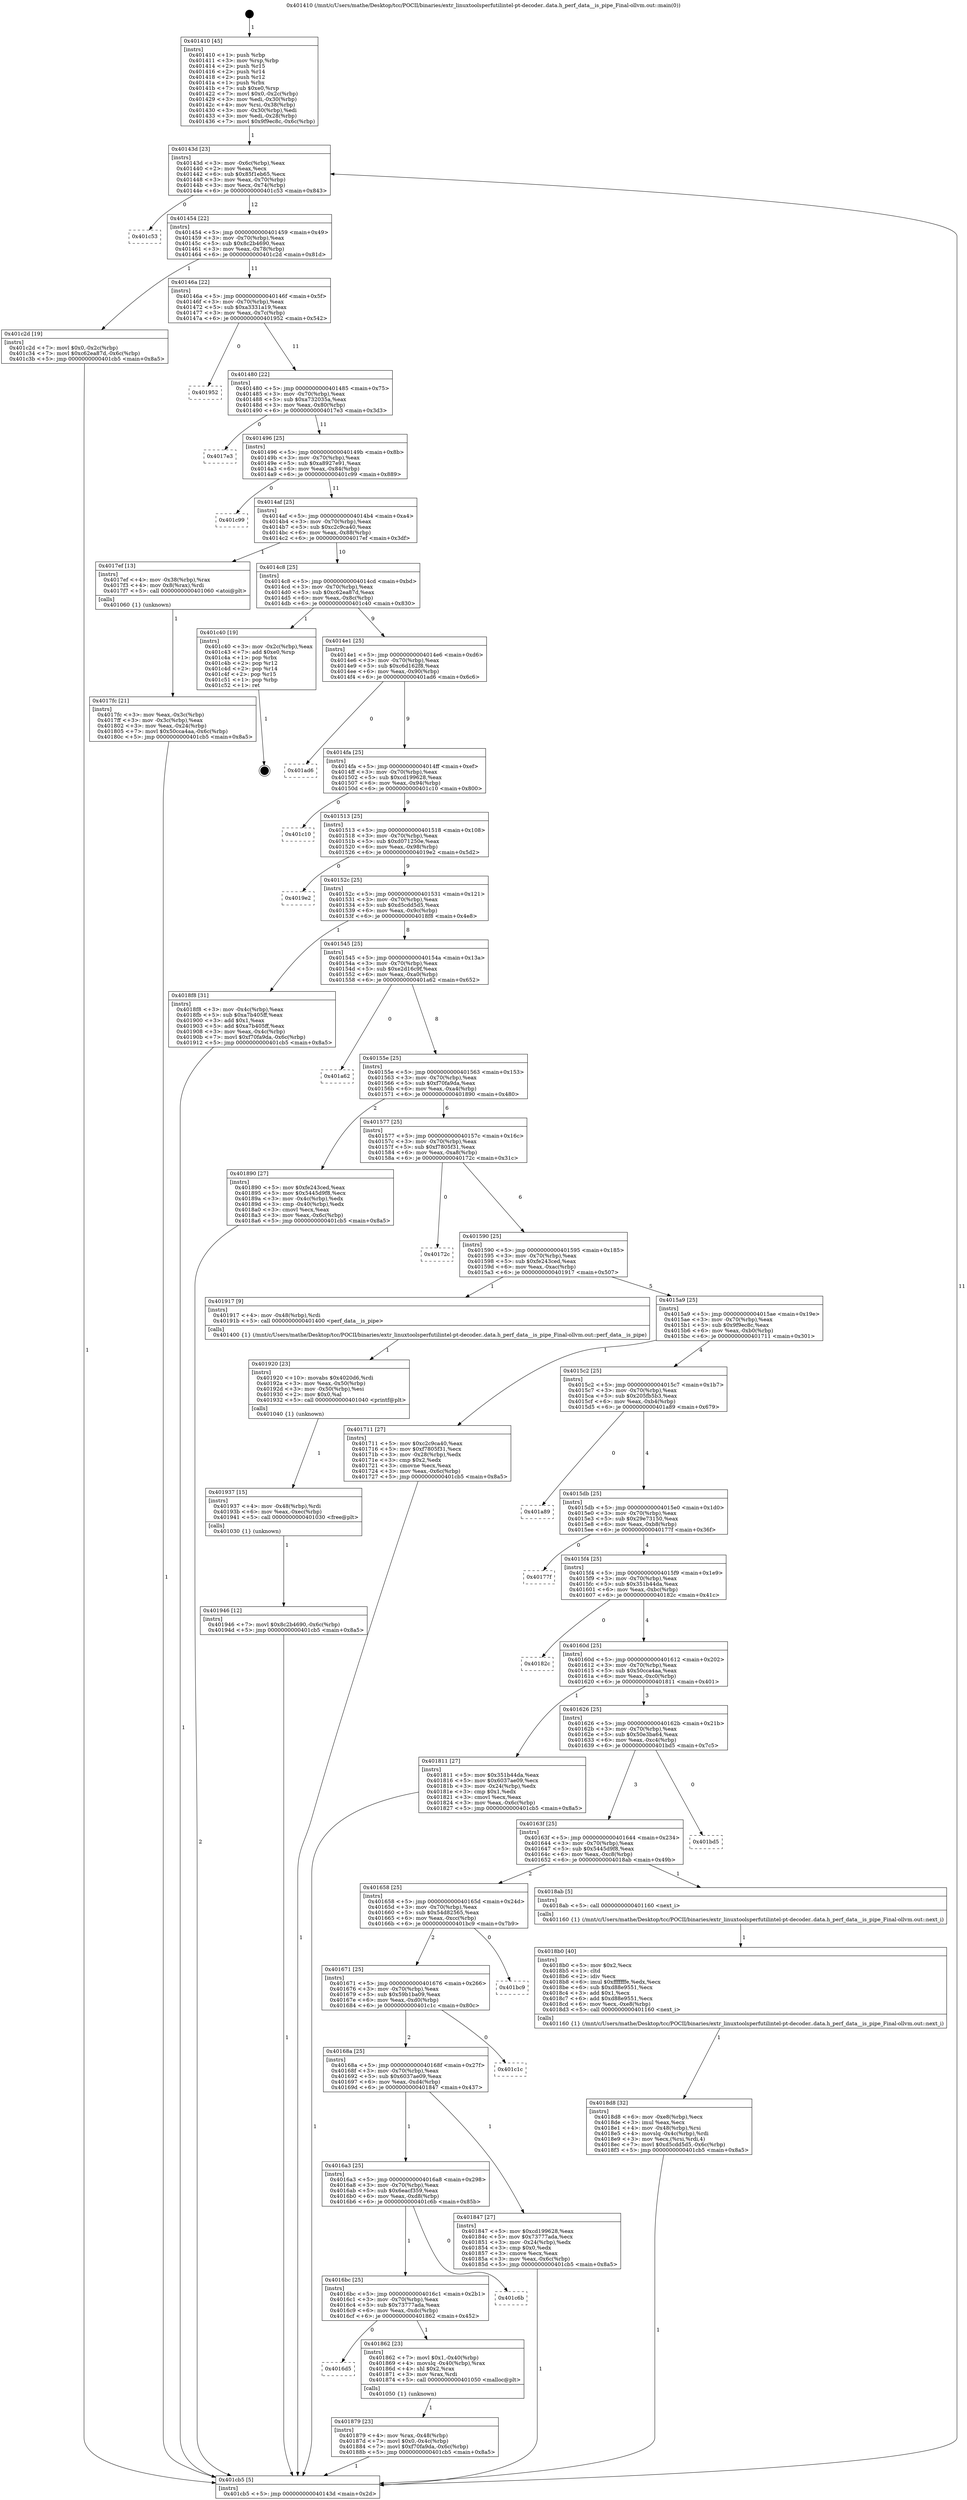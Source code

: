 digraph "0x401410" {
  label = "0x401410 (/mnt/c/Users/mathe/Desktop/tcc/POCII/binaries/extr_linuxtoolsperfutilintel-pt-decoder..data.h_perf_data__is_pipe_Final-ollvm.out::main(0))"
  labelloc = "t"
  node[shape=record]

  Entry [label="",width=0.3,height=0.3,shape=circle,fillcolor=black,style=filled]
  "0x40143d" [label="{
     0x40143d [23]\l
     | [instrs]\l
     &nbsp;&nbsp;0x40143d \<+3\>: mov -0x6c(%rbp),%eax\l
     &nbsp;&nbsp;0x401440 \<+2\>: mov %eax,%ecx\l
     &nbsp;&nbsp;0x401442 \<+6\>: sub $0x85f1eb65,%ecx\l
     &nbsp;&nbsp;0x401448 \<+3\>: mov %eax,-0x70(%rbp)\l
     &nbsp;&nbsp;0x40144b \<+3\>: mov %ecx,-0x74(%rbp)\l
     &nbsp;&nbsp;0x40144e \<+6\>: je 0000000000401c53 \<main+0x843\>\l
  }"]
  "0x401c53" [label="{
     0x401c53\l
  }", style=dashed]
  "0x401454" [label="{
     0x401454 [22]\l
     | [instrs]\l
     &nbsp;&nbsp;0x401454 \<+5\>: jmp 0000000000401459 \<main+0x49\>\l
     &nbsp;&nbsp;0x401459 \<+3\>: mov -0x70(%rbp),%eax\l
     &nbsp;&nbsp;0x40145c \<+5\>: sub $0x8c2b4690,%eax\l
     &nbsp;&nbsp;0x401461 \<+3\>: mov %eax,-0x78(%rbp)\l
     &nbsp;&nbsp;0x401464 \<+6\>: je 0000000000401c2d \<main+0x81d\>\l
  }"]
  Exit [label="",width=0.3,height=0.3,shape=circle,fillcolor=black,style=filled,peripheries=2]
  "0x401c2d" [label="{
     0x401c2d [19]\l
     | [instrs]\l
     &nbsp;&nbsp;0x401c2d \<+7\>: movl $0x0,-0x2c(%rbp)\l
     &nbsp;&nbsp;0x401c34 \<+7\>: movl $0xc62ea87d,-0x6c(%rbp)\l
     &nbsp;&nbsp;0x401c3b \<+5\>: jmp 0000000000401cb5 \<main+0x8a5\>\l
  }"]
  "0x40146a" [label="{
     0x40146a [22]\l
     | [instrs]\l
     &nbsp;&nbsp;0x40146a \<+5\>: jmp 000000000040146f \<main+0x5f\>\l
     &nbsp;&nbsp;0x40146f \<+3\>: mov -0x70(%rbp),%eax\l
     &nbsp;&nbsp;0x401472 \<+5\>: sub $0xa3331a19,%eax\l
     &nbsp;&nbsp;0x401477 \<+3\>: mov %eax,-0x7c(%rbp)\l
     &nbsp;&nbsp;0x40147a \<+6\>: je 0000000000401952 \<main+0x542\>\l
  }"]
  "0x401946" [label="{
     0x401946 [12]\l
     | [instrs]\l
     &nbsp;&nbsp;0x401946 \<+7\>: movl $0x8c2b4690,-0x6c(%rbp)\l
     &nbsp;&nbsp;0x40194d \<+5\>: jmp 0000000000401cb5 \<main+0x8a5\>\l
  }"]
  "0x401952" [label="{
     0x401952\l
  }", style=dashed]
  "0x401480" [label="{
     0x401480 [22]\l
     | [instrs]\l
     &nbsp;&nbsp;0x401480 \<+5\>: jmp 0000000000401485 \<main+0x75\>\l
     &nbsp;&nbsp;0x401485 \<+3\>: mov -0x70(%rbp),%eax\l
     &nbsp;&nbsp;0x401488 \<+5\>: sub $0xa732035a,%eax\l
     &nbsp;&nbsp;0x40148d \<+3\>: mov %eax,-0x80(%rbp)\l
     &nbsp;&nbsp;0x401490 \<+6\>: je 00000000004017e3 \<main+0x3d3\>\l
  }"]
  "0x401937" [label="{
     0x401937 [15]\l
     | [instrs]\l
     &nbsp;&nbsp;0x401937 \<+4\>: mov -0x48(%rbp),%rdi\l
     &nbsp;&nbsp;0x40193b \<+6\>: mov %eax,-0xec(%rbp)\l
     &nbsp;&nbsp;0x401941 \<+5\>: call 0000000000401030 \<free@plt\>\l
     | [calls]\l
     &nbsp;&nbsp;0x401030 \{1\} (unknown)\l
  }"]
  "0x4017e3" [label="{
     0x4017e3\l
  }", style=dashed]
  "0x401496" [label="{
     0x401496 [25]\l
     | [instrs]\l
     &nbsp;&nbsp;0x401496 \<+5\>: jmp 000000000040149b \<main+0x8b\>\l
     &nbsp;&nbsp;0x40149b \<+3\>: mov -0x70(%rbp),%eax\l
     &nbsp;&nbsp;0x40149e \<+5\>: sub $0xa8927e91,%eax\l
     &nbsp;&nbsp;0x4014a3 \<+6\>: mov %eax,-0x84(%rbp)\l
     &nbsp;&nbsp;0x4014a9 \<+6\>: je 0000000000401c99 \<main+0x889\>\l
  }"]
  "0x401920" [label="{
     0x401920 [23]\l
     | [instrs]\l
     &nbsp;&nbsp;0x401920 \<+10\>: movabs $0x4020d6,%rdi\l
     &nbsp;&nbsp;0x40192a \<+3\>: mov %eax,-0x50(%rbp)\l
     &nbsp;&nbsp;0x40192d \<+3\>: mov -0x50(%rbp),%esi\l
     &nbsp;&nbsp;0x401930 \<+2\>: mov $0x0,%al\l
     &nbsp;&nbsp;0x401932 \<+5\>: call 0000000000401040 \<printf@plt\>\l
     | [calls]\l
     &nbsp;&nbsp;0x401040 \{1\} (unknown)\l
  }"]
  "0x401c99" [label="{
     0x401c99\l
  }", style=dashed]
  "0x4014af" [label="{
     0x4014af [25]\l
     | [instrs]\l
     &nbsp;&nbsp;0x4014af \<+5\>: jmp 00000000004014b4 \<main+0xa4\>\l
     &nbsp;&nbsp;0x4014b4 \<+3\>: mov -0x70(%rbp),%eax\l
     &nbsp;&nbsp;0x4014b7 \<+5\>: sub $0xc2c9ca40,%eax\l
     &nbsp;&nbsp;0x4014bc \<+6\>: mov %eax,-0x88(%rbp)\l
     &nbsp;&nbsp;0x4014c2 \<+6\>: je 00000000004017ef \<main+0x3df\>\l
  }"]
  "0x4018d8" [label="{
     0x4018d8 [32]\l
     | [instrs]\l
     &nbsp;&nbsp;0x4018d8 \<+6\>: mov -0xe8(%rbp),%ecx\l
     &nbsp;&nbsp;0x4018de \<+3\>: imul %eax,%ecx\l
     &nbsp;&nbsp;0x4018e1 \<+4\>: mov -0x48(%rbp),%rsi\l
     &nbsp;&nbsp;0x4018e5 \<+4\>: movslq -0x4c(%rbp),%rdi\l
     &nbsp;&nbsp;0x4018e9 \<+3\>: mov %ecx,(%rsi,%rdi,4)\l
     &nbsp;&nbsp;0x4018ec \<+7\>: movl $0xd5cdd5d5,-0x6c(%rbp)\l
     &nbsp;&nbsp;0x4018f3 \<+5\>: jmp 0000000000401cb5 \<main+0x8a5\>\l
  }"]
  "0x4017ef" [label="{
     0x4017ef [13]\l
     | [instrs]\l
     &nbsp;&nbsp;0x4017ef \<+4\>: mov -0x38(%rbp),%rax\l
     &nbsp;&nbsp;0x4017f3 \<+4\>: mov 0x8(%rax),%rdi\l
     &nbsp;&nbsp;0x4017f7 \<+5\>: call 0000000000401060 \<atoi@plt\>\l
     | [calls]\l
     &nbsp;&nbsp;0x401060 \{1\} (unknown)\l
  }"]
  "0x4014c8" [label="{
     0x4014c8 [25]\l
     | [instrs]\l
     &nbsp;&nbsp;0x4014c8 \<+5\>: jmp 00000000004014cd \<main+0xbd\>\l
     &nbsp;&nbsp;0x4014cd \<+3\>: mov -0x70(%rbp),%eax\l
     &nbsp;&nbsp;0x4014d0 \<+5\>: sub $0xc62ea87d,%eax\l
     &nbsp;&nbsp;0x4014d5 \<+6\>: mov %eax,-0x8c(%rbp)\l
     &nbsp;&nbsp;0x4014db \<+6\>: je 0000000000401c40 \<main+0x830\>\l
  }"]
  "0x4018b0" [label="{
     0x4018b0 [40]\l
     | [instrs]\l
     &nbsp;&nbsp;0x4018b0 \<+5\>: mov $0x2,%ecx\l
     &nbsp;&nbsp;0x4018b5 \<+1\>: cltd\l
     &nbsp;&nbsp;0x4018b6 \<+2\>: idiv %ecx\l
     &nbsp;&nbsp;0x4018b8 \<+6\>: imul $0xfffffffe,%edx,%ecx\l
     &nbsp;&nbsp;0x4018be \<+6\>: sub $0xd88e9551,%ecx\l
     &nbsp;&nbsp;0x4018c4 \<+3\>: add $0x1,%ecx\l
     &nbsp;&nbsp;0x4018c7 \<+6\>: add $0xd88e9551,%ecx\l
     &nbsp;&nbsp;0x4018cd \<+6\>: mov %ecx,-0xe8(%rbp)\l
     &nbsp;&nbsp;0x4018d3 \<+5\>: call 0000000000401160 \<next_i\>\l
     | [calls]\l
     &nbsp;&nbsp;0x401160 \{1\} (/mnt/c/Users/mathe/Desktop/tcc/POCII/binaries/extr_linuxtoolsperfutilintel-pt-decoder..data.h_perf_data__is_pipe_Final-ollvm.out::next_i)\l
  }"]
  "0x401c40" [label="{
     0x401c40 [19]\l
     | [instrs]\l
     &nbsp;&nbsp;0x401c40 \<+3\>: mov -0x2c(%rbp),%eax\l
     &nbsp;&nbsp;0x401c43 \<+7\>: add $0xe0,%rsp\l
     &nbsp;&nbsp;0x401c4a \<+1\>: pop %rbx\l
     &nbsp;&nbsp;0x401c4b \<+2\>: pop %r12\l
     &nbsp;&nbsp;0x401c4d \<+2\>: pop %r14\l
     &nbsp;&nbsp;0x401c4f \<+2\>: pop %r15\l
     &nbsp;&nbsp;0x401c51 \<+1\>: pop %rbp\l
     &nbsp;&nbsp;0x401c52 \<+1\>: ret\l
  }"]
  "0x4014e1" [label="{
     0x4014e1 [25]\l
     | [instrs]\l
     &nbsp;&nbsp;0x4014e1 \<+5\>: jmp 00000000004014e6 \<main+0xd6\>\l
     &nbsp;&nbsp;0x4014e6 \<+3\>: mov -0x70(%rbp),%eax\l
     &nbsp;&nbsp;0x4014e9 \<+5\>: sub $0xc6d162f8,%eax\l
     &nbsp;&nbsp;0x4014ee \<+6\>: mov %eax,-0x90(%rbp)\l
     &nbsp;&nbsp;0x4014f4 \<+6\>: je 0000000000401ad6 \<main+0x6c6\>\l
  }"]
  "0x401879" [label="{
     0x401879 [23]\l
     | [instrs]\l
     &nbsp;&nbsp;0x401879 \<+4\>: mov %rax,-0x48(%rbp)\l
     &nbsp;&nbsp;0x40187d \<+7\>: movl $0x0,-0x4c(%rbp)\l
     &nbsp;&nbsp;0x401884 \<+7\>: movl $0xf70fa9da,-0x6c(%rbp)\l
     &nbsp;&nbsp;0x40188b \<+5\>: jmp 0000000000401cb5 \<main+0x8a5\>\l
  }"]
  "0x401ad6" [label="{
     0x401ad6\l
  }", style=dashed]
  "0x4014fa" [label="{
     0x4014fa [25]\l
     | [instrs]\l
     &nbsp;&nbsp;0x4014fa \<+5\>: jmp 00000000004014ff \<main+0xef\>\l
     &nbsp;&nbsp;0x4014ff \<+3\>: mov -0x70(%rbp),%eax\l
     &nbsp;&nbsp;0x401502 \<+5\>: sub $0xcd199628,%eax\l
     &nbsp;&nbsp;0x401507 \<+6\>: mov %eax,-0x94(%rbp)\l
     &nbsp;&nbsp;0x40150d \<+6\>: je 0000000000401c10 \<main+0x800\>\l
  }"]
  "0x4016d5" [label="{
     0x4016d5\l
  }", style=dashed]
  "0x401c10" [label="{
     0x401c10\l
  }", style=dashed]
  "0x401513" [label="{
     0x401513 [25]\l
     | [instrs]\l
     &nbsp;&nbsp;0x401513 \<+5\>: jmp 0000000000401518 \<main+0x108\>\l
     &nbsp;&nbsp;0x401518 \<+3\>: mov -0x70(%rbp),%eax\l
     &nbsp;&nbsp;0x40151b \<+5\>: sub $0xd071250e,%eax\l
     &nbsp;&nbsp;0x401520 \<+6\>: mov %eax,-0x98(%rbp)\l
     &nbsp;&nbsp;0x401526 \<+6\>: je 00000000004019e2 \<main+0x5d2\>\l
  }"]
  "0x401862" [label="{
     0x401862 [23]\l
     | [instrs]\l
     &nbsp;&nbsp;0x401862 \<+7\>: movl $0x1,-0x40(%rbp)\l
     &nbsp;&nbsp;0x401869 \<+4\>: movslq -0x40(%rbp),%rax\l
     &nbsp;&nbsp;0x40186d \<+4\>: shl $0x2,%rax\l
     &nbsp;&nbsp;0x401871 \<+3\>: mov %rax,%rdi\l
     &nbsp;&nbsp;0x401874 \<+5\>: call 0000000000401050 \<malloc@plt\>\l
     | [calls]\l
     &nbsp;&nbsp;0x401050 \{1\} (unknown)\l
  }"]
  "0x4019e2" [label="{
     0x4019e2\l
  }", style=dashed]
  "0x40152c" [label="{
     0x40152c [25]\l
     | [instrs]\l
     &nbsp;&nbsp;0x40152c \<+5\>: jmp 0000000000401531 \<main+0x121\>\l
     &nbsp;&nbsp;0x401531 \<+3\>: mov -0x70(%rbp),%eax\l
     &nbsp;&nbsp;0x401534 \<+5\>: sub $0xd5cdd5d5,%eax\l
     &nbsp;&nbsp;0x401539 \<+6\>: mov %eax,-0x9c(%rbp)\l
     &nbsp;&nbsp;0x40153f \<+6\>: je 00000000004018f8 \<main+0x4e8\>\l
  }"]
  "0x4016bc" [label="{
     0x4016bc [25]\l
     | [instrs]\l
     &nbsp;&nbsp;0x4016bc \<+5\>: jmp 00000000004016c1 \<main+0x2b1\>\l
     &nbsp;&nbsp;0x4016c1 \<+3\>: mov -0x70(%rbp),%eax\l
     &nbsp;&nbsp;0x4016c4 \<+5\>: sub $0x73777ada,%eax\l
     &nbsp;&nbsp;0x4016c9 \<+6\>: mov %eax,-0xdc(%rbp)\l
     &nbsp;&nbsp;0x4016cf \<+6\>: je 0000000000401862 \<main+0x452\>\l
  }"]
  "0x4018f8" [label="{
     0x4018f8 [31]\l
     | [instrs]\l
     &nbsp;&nbsp;0x4018f8 \<+3\>: mov -0x4c(%rbp),%eax\l
     &nbsp;&nbsp;0x4018fb \<+5\>: sub $0xa7b405ff,%eax\l
     &nbsp;&nbsp;0x401900 \<+3\>: add $0x1,%eax\l
     &nbsp;&nbsp;0x401903 \<+5\>: add $0xa7b405ff,%eax\l
     &nbsp;&nbsp;0x401908 \<+3\>: mov %eax,-0x4c(%rbp)\l
     &nbsp;&nbsp;0x40190b \<+7\>: movl $0xf70fa9da,-0x6c(%rbp)\l
     &nbsp;&nbsp;0x401912 \<+5\>: jmp 0000000000401cb5 \<main+0x8a5\>\l
  }"]
  "0x401545" [label="{
     0x401545 [25]\l
     | [instrs]\l
     &nbsp;&nbsp;0x401545 \<+5\>: jmp 000000000040154a \<main+0x13a\>\l
     &nbsp;&nbsp;0x40154a \<+3\>: mov -0x70(%rbp),%eax\l
     &nbsp;&nbsp;0x40154d \<+5\>: sub $0xe2d16c9f,%eax\l
     &nbsp;&nbsp;0x401552 \<+6\>: mov %eax,-0xa0(%rbp)\l
     &nbsp;&nbsp;0x401558 \<+6\>: je 0000000000401a62 \<main+0x652\>\l
  }"]
  "0x401c6b" [label="{
     0x401c6b\l
  }", style=dashed]
  "0x401a62" [label="{
     0x401a62\l
  }", style=dashed]
  "0x40155e" [label="{
     0x40155e [25]\l
     | [instrs]\l
     &nbsp;&nbsp;0x40155e \<+5\>: jmp 0000000000401563 \<main+0x153\>\l
     &nbsp;&nbsp;0x401563 \<+3\>: mov -0x70(%rbp),%eax\l
     &nbsp;&nbsp;0x401566 \<+5\>: sub $0xf70fa9da,%eax\l
     &nbsp;&nbsp;0x40156b \<+6\>: mov %eax,-0xa4(%rbp)\l
     &nbsp;&nbsp;0x401571 \<+6\>: je 0000000000401890 \<main+0x480\>\l
  }"]
  "0x4016a3" [label="{
     0x4016a3 [25]\l
     | [instrs]\l
     &nbsp;&nbsp;0x4016a3 \<+5\>: jmp 00000000004016a8 \<main+0x298\>\l
     &nbsp;&nbsp;0x4016a8 \<+3\>: mov -0x70(%rbp),%eax\l
     &nbsp;&nbsp;0x4016ab \<+5\>: sub $0x6eacf359,%eax\l
     &nbsp;&nbsp;0x4016b0 \<+6\>: mov %eax,-0xd8(%rbp)\l
     &nbsp;&nbsp;0x4016b6 \<+6\>: je 0000000000401c6b \<main+0x85b\>\l
  }"]
  "0x401890" [label="{
     0x401890 [27]\l
     | [instrs]\l
     &nbsp;&nbsp;0x401890 \<+5\>: mov $0xfe243ced,%eax\l
     &nbsp;&nbsp;0x401895 \<+5\>: mov $0x5445d9f8,%ecx\l
     &nbsp;&nbsp;0x40189a \<+3\>: mov -0x4c(%rbp),%edx\l
     &nbsp;&nbsp;0x40189d \<+3\>: cmp -0x40(%rbp),%edx\l
     &nbsp;&nbsp;0x4018a0 \<+3\>: cmovl %ecx,%eax\l
     &nbsp;&nbsp;0x4018a3 \<+3\>: mov %eax,-0x6c(%rbp)\l
     &nbsp;&nbsp;0x4018a6 \<+5\>: jmp 0000000000401cb5 \<main+0x8a5\>\l
  }"]
  "0x401577" [label="{
     0x401577 [25]\l
     | [instrs]\l
     &nbsp;&nbsp;0x401577 \<+5\>: jmp 000000000040157c \<main+0x16c\>\l
     &nbsp;&nbsp;0x40157c \<+3\>: mov -0x70(%rbp),%eax\l
     &nbsp;&nbsp;0x40157f \<+5\>: sub $0xf7805f31,%eax\l
     &nbsp;&nbsp;0x401584 \<+6\>: mov %eax,-0xa8(%rbp)\l
     &nbsp;&nbsp;0x40158a \<+6\>: je 000000000040172c \<main+0x31c\>\l
  }"]
  "0x401847" [label="{
     0x401847 [27]\l
     | [instrs]\l
     &nbsp;&nbsp;0x401847 \<+5\>: mov $0xcd199628,%eax\l
     &nbsp;&nbsp;0x40184c \<+5\>: mov $0x73777ada,%ecx\l
     &nbsp;&nbsp;0x401851 \<+3\>: mov -0x24(%rbp),%edx\l
     &nbsp;&nbsp;0x401854 \<+3\>: cmp $0x0,%edx\l
     &nbsp;&nbsp;0x401857 \<+3\>: cmove %ecx,%eax\l
     &nbsp;&nbsp;0x40185a \<+3\>: mov %eax,-0x6c(%rbp)\l
     &nbsp;&nbsp;0x40185d \<+5\>: jmp 0000000000401cb5 \<main+0x8a5\>\l
  }"]
  "0x40172c" [label="{
     0x40172c\l
  }", style=dashed]
  "0x401590" [label="{
     0x401590 [25]\l
     | [instrs]\l
     &nbsp;&nbsp;0x401590 \<+5\>: jmp 0000000000401595 \<main+0x185\>\l
     &nbsp;&nbsp;0x401595 \<+3\>: mov -0x70(%rbp),%eax\l
     &nbsp;&nbsp;0x401598 \<+5\>: sub $0xfe243ced,%eax\l
     &nbsp;&nbsp;0x40159d \<+6\>: mov %eax,-0xac(%rbp)\l
     &nbsp;&nbsp;0x4015a3 \<+6\>: je 0000000000401917 \<main+0x507\>\l
  }"]
  "0x40168a" [label="{
     0x40168a [25]\l
     | [instrs]\l
     &nbsp;&nbsp;0x40168a \<+5\>: jmp 000000000040168f \<main+0x27f\>\l
     &nbsp;&nbsp;0x40168f \<+3\>: mov -0x70(%rbp),%eax\l
     &nbsp;&nbsp;0x401692 \<+5\>: sub $0x6037ae09,%eax\l
     &nbsp;&nbsp;0x401697 \<+6\>: mov %eax,-0xd4(%rbp)\l
     &nbsp;&nbsp;0x40169d \<+6\>: je 0000000000401847 \<main+0x437\>\l
  }"]
  "0x401917" [label="{
     0x401917 [9]\l
     | [instrs]\l
     &nbsp;&nbsp;0x401917 \<+4\>: mov -0x48(%rbp),%rdi\l
     &nbsp;&nbsp;0x40191b \<+5\>: call 0000000000401400 \<perf_data__is_pipe\>\l
     | [calls]\l
     &nbsp;&nbsp;0x401400 \{1\} (/mnt/c/Users/mathe/Desktop/tcc/POCII/binaries/extr_linuxtoolsperfutilintel-pt-decoder..data.h_perf_data__is_pipe_Final-ollvm.out::perf_data__is_pipe)\l
  }"]
  "0x4015a9" [label="{
     0x4015a9 [25]\l
     | [instrs]\l
     &nbsp;&nbsp;0x4015a9 \<+5\>: jmp 00000000004015ae \<main+0x19e\>\l
     &nbsp;&nbsp;0x4015ae \<+3\>: mov -0x70(%rbp),%eax\l
     &nbsp;&nbsp;0x4015b1 \<+5\>: sub $0x9f9ec8c,%eax\l
     &nbsp;&nbsp;0x4015b6 \<+6\>: mov %eax,-0xb0(%rbp)\l
     &nbsp;&nbsp;0x4015bc \<+6\>: je 0000000000401711 \<main+0x301\>\l
  }"]
  "0x401c1c" [label="{
     0x401c1c\l
  }", style=dashed]
  "0x401711" [label="{
     0x401711 [27]\l
     | [instrs]\l
     &nbsp;&nbsp;0x401711 \<+5\>: mov $0xc2c9ca40,%eax\l
     &nbsp;&nbsp;0x401716 \<+5\>: mov $0xf7805f31,%ecx\l
     &nbsp;&nbsp;0x40171b \<+3\>: mov -0x28(%rbp),%edx\l
     &nbsp;&nbsp;0x40171e \<+3\>: cmp $0x2,%edx\l
     &nbsp;&nbsp;0x401721 \<+3\>: cmovne %ecx,%eax\l
     &nbsp;&nbsp;0x401724 \<+3\>: mov %eax,-0x6c(%rbp)\l
     &nbsp;&nbsp;0x401727 \<+5\>: jmp 0000000000401cb5 \<main+0x8a5\>\l
  }"]
  "0x4015c2" [label="{
     0x4015c2 [25]\l
     | [instrs]\l
     &nbsp;&nbsp;0x4015c2 \<+5\>: jmp 00000000004015c7 \<main+0x1b7\>\l
     &nbsp;&nbsp;0x4015c7 \<+3\>: mov -0x70(%rbp),%eax\l
     &nbsp;&nbsp;0x4015ca \<+5\>: sub $0x205fb5b3,%eax\l
     &nbsp;&nbsp;0x4015cf \<+6\>: mov %eax,-0xb4(%rbp)\l
     &nbsp;&nbsp;0x4015d5 \<+6\>: je 0000000000401a89 \<main+0x679\>\l
  }"]
  "0x401cb5" [label="{
     0x401cb5 [5]\l
     | [instrs]\l
     &nbsp;&nbsp;0x401cb5 \<+5\>: jmp 000000000040143d \<main+0x2d\>\l
  }"]
  "0x401410" [label="{
     0x401410 [45]\l
     | [instrs]\l
     &nbsp;&nbsp;0x401410 \<+1\>: push %rbp\l
     &nbsp;&nbsp;0x401411 \<+3\>: mov %rsp,%rbp\l
     &nbsp;&nbsp;0x401414 \<+2\>: push %r15\l
     &nbsp;&nbsp;0x401416 \<+2\>: push %r14\l
     &nbsp;&nbsp;0x401418 \<+2\>: push %r12\l
     &nbsp;&nbsp;0x40141a \<+1\>: push %rbx\l
     &nbsp;&nbsp;0x40141b \<+7\>: sub $0xe0,%rsp\l
     &nbsp;&nbsp;0x401422 \<+7\>: movl $0x0,-0x2c(%rbp)\l
     &nbsp;&nbsp;0x401429 \<+3\>: mov %edi,-0x30(%rbp)\l
     &nbsp;&nbsp;0x40142c \<+4\>: mov %rsi,-0x38(%rbp)\l
     &nbsp;&nbsp;0x401430 \<+3\>: mov -0x30(%rbp),%edi\l
     &nbsp;&nbsp;0x401433 \<+3\>: mov %edi,-0x28(%rbp)\l
     &nbsp;&nbsp;0x401436 \<+7\>: movl $0x9f9ec8c,-0x6c(%rbp)\l
  }"]
  "0x4017fc" [label="{
     0x4017fc [21]\l
     | [instrs]\l
     &nbsp;&nbsp;0x4017fc \<+3\>: mov %eax,-0x3c(%rbp)\l
     &nbsp;&nbsp;0x4017ff \<+3\>: mov -0x3c(%rbp),%eax\l
     &nbsp;&nbsp;0x401802 \<+3\>: mov %eax,-0x24(%rbp)\l
     &nbsp;&nbsp;0x401805 \<+7\>: movl $0x50cca4aa,-0x6c(%rbp)\l
     &nbsp;&nbsp;0x40180c \<+5\>: jmp 0000000000401cb5 \<main+0x8a5\>\l
  }"]
  "0x401671" [label="{
     0x401671 [25]\l
     | [instrs]\l
     &nbsp;&nbsp;0x401671 \<+5\>: jmp 0000000000401676 \<main+0x266\>\l
     &nbsp;&nbsp;0x401676 \<+3\>: mov -0x70(%rbp),%eax\l
     &nbsp;&nbsp;0x401679 \<+5\>: sub $0x59b1ba09,%eax\l
     &nbsp;&nbsp;0x40167e \<+6\>: mov %eax,-0xd0(%rbp)\l
     &nbsp;&nbsp;0x401684 \<+6\>: je 0000000000401c1c \<main+0x80c\>\l
  }"]
  "0x401a89" [label="{
     0x401a89\l
  }", style=dashed]
  "0x4015db" [label="{
     0x4015db [25]\l
     | [instrs]\l
     &nbsp;&nbsp;0x4015db \<+5\>: jmp 00000000004015e0 \<main+0x1d0\>\l
     &nbsp;&nbsp;0x4015e0 \<+3\>: mov -0x70(%rbp),%eax\l
     &nbsp;&nbsp;0x4015e3 \<+5\>: sub $0x29e73150,%eax\l
     &nbsp;&nbsp;0x4015e8 \<+6\>: mov %eax,-0xb8(%rbp)\l
     &nbsp;&nbsp;0x4015ee \<+6\>: je 000000000040177f \<main+0x36f\>\l
  }"]
  "0x401bc9" [label="{
     0x401bc9\l
  }", style=dashed]
  "0x40177f" [label="{
     0x40177f\l
  }", style=dashed]
  "0x4015f4" [label="{
     0x4015f4 [25]\l
     | [instrs]\l
     &nbsp;&nbsp;0x4015f4 \<+5\>: jmp 00000000004015f9 \<main+0x1e9\>\l
     &nbsp;&nbsp;0x4015f9 \<+3\>: mov -0x70(%rbp),%eax\l
     &nbsp;&nbsp;0x4015fc \<+5\>: sub $0x351b44da,%eax\l
     &nbsp;&nbsp;0x401601 \<+6\>: mov %eax,-0xbc(%rbp)\l
     &nbsp;&nbsp;0x401607 \<+6\>: je 000000000040182c \<main+0x41c\>\l
  }"]
  "0x401658" [label="{
     0x401658 [25]\l
     | [instrs]\l
     &nbsp;&nbsp;0x401658 \<+5\>: jmp 000000000040165d \<main+0x24d\>\l
     &nbsp;&nbsp;0x40165d \<+3\>: mov -0x70(%rbp),%eax\l
     &nbsp;&nbsp;0x401660 \<+5\>: sub $0x54d82565,%eax\l
     &nbsp;&nbsp;0x401665 \<+6\>: mov %eax,-0xcc(%rbp)\l
     &nbsp;&nbsp;0x40166b \<+6\>: je 0000000000401bc9 \<main+0x7b9\>\l
  }"]
  "0x40182c" [label="{
     0x40182c\l
  }", style=dashed]
  "0x40160d" [label="{
     0x40160d [25]\l
     | [instrs]\l
     &nbsp;&nbsp;0x40160d \<+5\>: jmp 0000000000401612 \<main+0x202\>\l
     &nbsp;&nbsp;0x401612 \<+3\>: mov -0x70(%rbp),%eax\l
     &nbsp;&nbsp;0x401615 \<+5\>: sub $0x50cca4aa,%eax\l
     &nbsp;&nbsp;0x40161a \<+6\>: mov %eax,-0xc0(%rbp)\l
     &nbsp;&nbsp;0x401620 \<+6\>: je 0000000000401811 \<main+0x401\>\l
  }"]
  "0x4018ab" [label="{
     0x4018ab [5]\l
     | [instrs]\l
     &nbsp;&nbsp;0x4018ab \<+5\>: call 0000000000401160 \<next_i\>\l
     | [calls]\l
     &nbsp;&nbsp;0x401160 \{1\} (/mnt/c/Users/mathe/Desktop/tcc/POCII/binaries/extr_linuxtoolsperfutilintel-pt-decoder..data.h_perf_data__is_pipe_Final-ollvm.out::next_i)\l
  }"]
  "0x401811" [label="{
     0x401811 [27]\l
     | [instrs]\l
     &nbsp;&nbsp;0x401811 \<+5\>: mov $0x351b44da,%eax\l
     &nbsp;&nbsp;0x401816 \<+5\>: mov $0x6037ae09,%ecx\l
     &nbsp;&nbsp;0x40181b \<+3\>: mov -0x24(%rbp),%edx\l
     &nbsp;&nbsp;0x40181e \<+3\>: cmp $0x1,%edx\l
     &nbsp;&nbsp;0x401821 \<+3\>: cmovl %ecx,%eax\l
     &nbsp;&nbsp;0x401824 \<+3\>: mov %eax,-0x6c(%rbp)\l
     &nbsp;&nbsp;0x401827 \<+5\>: jmp 0000000000401cb5 \<main+0x8a5\>\l
  }"]
  "0x401626" [label="{
     0x401626 [25]\l
     | [instrs]\l
     &nbsp;&nbsp;0x401626 \<+5\>: jmp 000000000040162b \<main+0x21b\>\l
     &nbsp;&nbsp;0x40162b \<+3\>: mov -0x70(%rbp),%eax\l
     &nbsp;&nbsp;0x40162e \<+5\>: sub $0x50e3ba64,%eax\l
     &nbsp;&nbsp;0x401633 \<+6\>: mov %eax,-0xc4(%rbp)\l
     &nbsp;&nbsp;0x401639 \<+6\>: je 0000000000401bd5 \<main+0x7c5\>\l
  }"]
  "0x40163f" [label="{
     0x40163f [25]\l
     | [instrs]\l
     &nbsp;&nbsp;0x40163f \<+5\>: jmp 0000000000401644 \<main+0x234\>\l
     &nbsp;&nbsp;0x401644 \<+3\>: mov -0x70(%rbp),%eax\l
     &nbsp;&nbsp;0x401647 \<+5\>: sub $0x5445d9f8,%eax\l
     &nbsp;&nbsp;0x40164c \<+6\>: mov %eax,-0xc8(%rbp)\l
     &nbsp;&nbsp;0x401652 \<+6\>: je 00000000004018ab \<main+0x49b\>\l
  }"]
  "0x401bd5" [label="{
     0x401bd5\l
  }", style=dashed]
  Entry -> "0x401410" [label=" 1"]
  "0x40143d" -> "0x401c53" [label=" 0"]
  "0x40143d" -> "0x401454" [label=" 12"]
  "0x401c40" -> Exit [label=" 1"]
  "0x401454" -> "0x401c2d" [label=" 1"]
  "0x401454" -> "0x40146a" [label=" 11"]
  "0x401c2d" -> "0x401cb5" [label=" 1"]
  "0x40146a" -> "0x401952" [label=" 0"]
  "0x40146a" -> "0x401480" [label=" 11"]
  "0x401946" -> "0x401cb5" [label=" 1"]
  "0x401480" -> "0x4017e3" [label=" 0"]
  "0x401480" -> "0x401496" [label=" 11"]
  "0x401937" -> "0x401946" [label=" 1"]
  "0x401496" -> "0x401c99" [label=" 0"]
  "0x401496" -> "0x4014af" [label=" 11"]
  "0x401920" -> "0x401937" [label=" 1"]
  "0x4014af" -> "0x4017ef" [label=" 1"]
  "0x4014af" -> "0x4014c8" [label=" 10"]
  "0x401917" -> "0x401920" [label=" 1"]
  "0x4014c8" -> "0x401c40" [label=" 1"]
  "0x4014c8" -> "0x4014e1" [label=" 9"]
  "0x4018f8" -> "0x401cb5" [label=" 1"]
  "0x4014e1" -> "0x401ad6" [label=" 0"]
  "0x4014e1" -> "0x4014fa" [label=" 9"]
  "0x4018d8" -> "0x401cb5" [label=" 1"]
  "0x4014fa" -> "0x401c10" [label=" 0"]
  "0x4014fa" -> "0x401513" [label=" 9"]
  "0x4018b0" -> "0x4018d8" [label=" 1"]
  "0x401513" -> "0x4019e2" [label=" 0"]
  "0x401513" -> "0x40152c" [label=" 9"]
  "0x4018ab" -> "0x4018b0" [label=" 1"]
  "0x40152c" -> "0x4018f8" [label=" 1"]
  "0x40152c" -> "0x401545" [label=" 8"]
  "0x401879" -> "0x401cb5" [label=" 1"]
  "0x401545" -> "0x401a62" [label=" 0"]
  "0x401545" -> "0x40155e" [label=" 8"]
  "0x401862" -> "0x401879" [label=" 1"]
  "0x40155e" -> "0x401890" [label=" 2"]
  "0x40155e" -> "0x401577" [label=" 6"]
  "0x4016bc" -> "0x401862" [label=" 1"]
  "0x401577" -> "0x40172c" [label=" 0"]
  "0x401577" -> "0x401590" [label=" 6"]
  "0x401890" -> "0x401cb5" [label=" 2"]
  "0x401590" -> "0x401917" [label=" 1"]
  "0x401590" -> "0x4015a9" [label=" 5"]
  "0x4016a3" -> "0x401c6b" [label=" 0"]
  "0x4015a9" -> "0x401711" [label=" 1"]
  "0x4015a9" -> "0x4015c2" [label=" 4"]
  "0x401711" -> "0x401cb5" [label=" 1"]
  "0x401410" -> "0x40143d" [label=" 1"]
  "0x401cb5" -> "0x40143d" [label=" 11"]
  "0x4017ef" -> "0x4017fc" [label=" 1"]
  "0x4017fc" -> "0x401cb5" [label=" 1"]
  "0x4016bc" -> "0x4016d5" [label=" 0"]
  "0x4015c2" -> "0x401a89" [label=" 0"]
  "0x4015c2" -> "0x4015db" [label=" 4"]
  "0x40168a" -> "0x4016a3" [label=" 1"]
  "0x4015db" -> "0x40177f" [label=" 0"]
  "0x4015db" -> "0x4015f4" [label=" 4"]
  "0x40168a" -> "0x401847" [label=" 1"]
  "0x4015f4" -> "0x40182c" [label=" 0"]
  "0x4015f4" -> "0x40160d" [label=" 4"]
  "0x401671" -> "0x40168a" [label=" 2"]
  "0x40160d" -> "0x401811" [label=" 1"]
  "0x40160d" -> "0x401626" [label=" 3"]
  "0x401811" -> "0x401cb5" [label=" 1"]
  "0x401671" -> "0x401c1c" [label=" 0"]
  "0x401626" -> "0x401bd5" [label=" 0"]
  "0x401626" -> "0x40163f" [label=" 3"]
  "0x401847" -> "0x401cb5" [label=" 1"]
  "0x40163f" -> "0x4018ab" [label=" 1"]
  "0x40163f" -> "0x401658" [label=" 2"]
  "0x4016a3" -> "0x4016bc" [label=" 1"]
  "0x401658" -> "0x401bc9" [label=" 0"]
  "0x401658" -> "0x401671" [label=" 2"]
}
